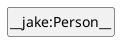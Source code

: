 @startuml
skinparam classAttributeIconSize 0
skinparam shadowing false
hide circle
hide empty members
class p as "__jake:Person__"
@enduml
